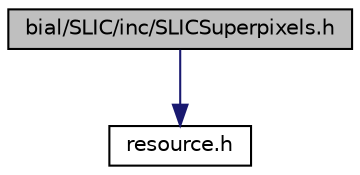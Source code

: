 digraph "bial/SLIC/inc/SLICSuperpixels.h"
{
  edge [fontname="Helvetica",fontsize="10",labelfontname="Helvetica",labelfontsize="10"];
  node [fontname="Helvetica",fontsize="10",shape=record];
  Node1 [label="bial/SLIC/inc/SLICSuperpixels.h",height=0.2,width=0.4,color="black", fillcolor="grey75", style="filled", fontcolor="black"];
  Node1 -> Node2 [color="midnightblue",fontsize="10",style="solid",fontname="Helvetica"];
  Node2 [label="resource.h",height=0.2,width=0.4,color="black", fillcolor="white", style="filled",URL="$resource_8h.html"];
}
